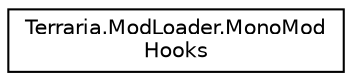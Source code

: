 digraph "Graphical Class Hierarchy"
{
 // LATEX_PDF_SIZE
  edge [fontname="Helvetica",fontsize="10",labelfontname="Helvetica",labelfontsize="10"];
  node [fontname="Helvetica",fontsize="10",shape=record];
  rankdir="LR";
  Node0 [label="Terraria.ModLoader.MonoMod\lHooks",height=0.2,width=0.4,color="black", fillcolor="white", style="filled",URL="$class_terraria_1_1_mod_loader_1_1_mono_mod_hooks.html",tooltip=" "];
}
